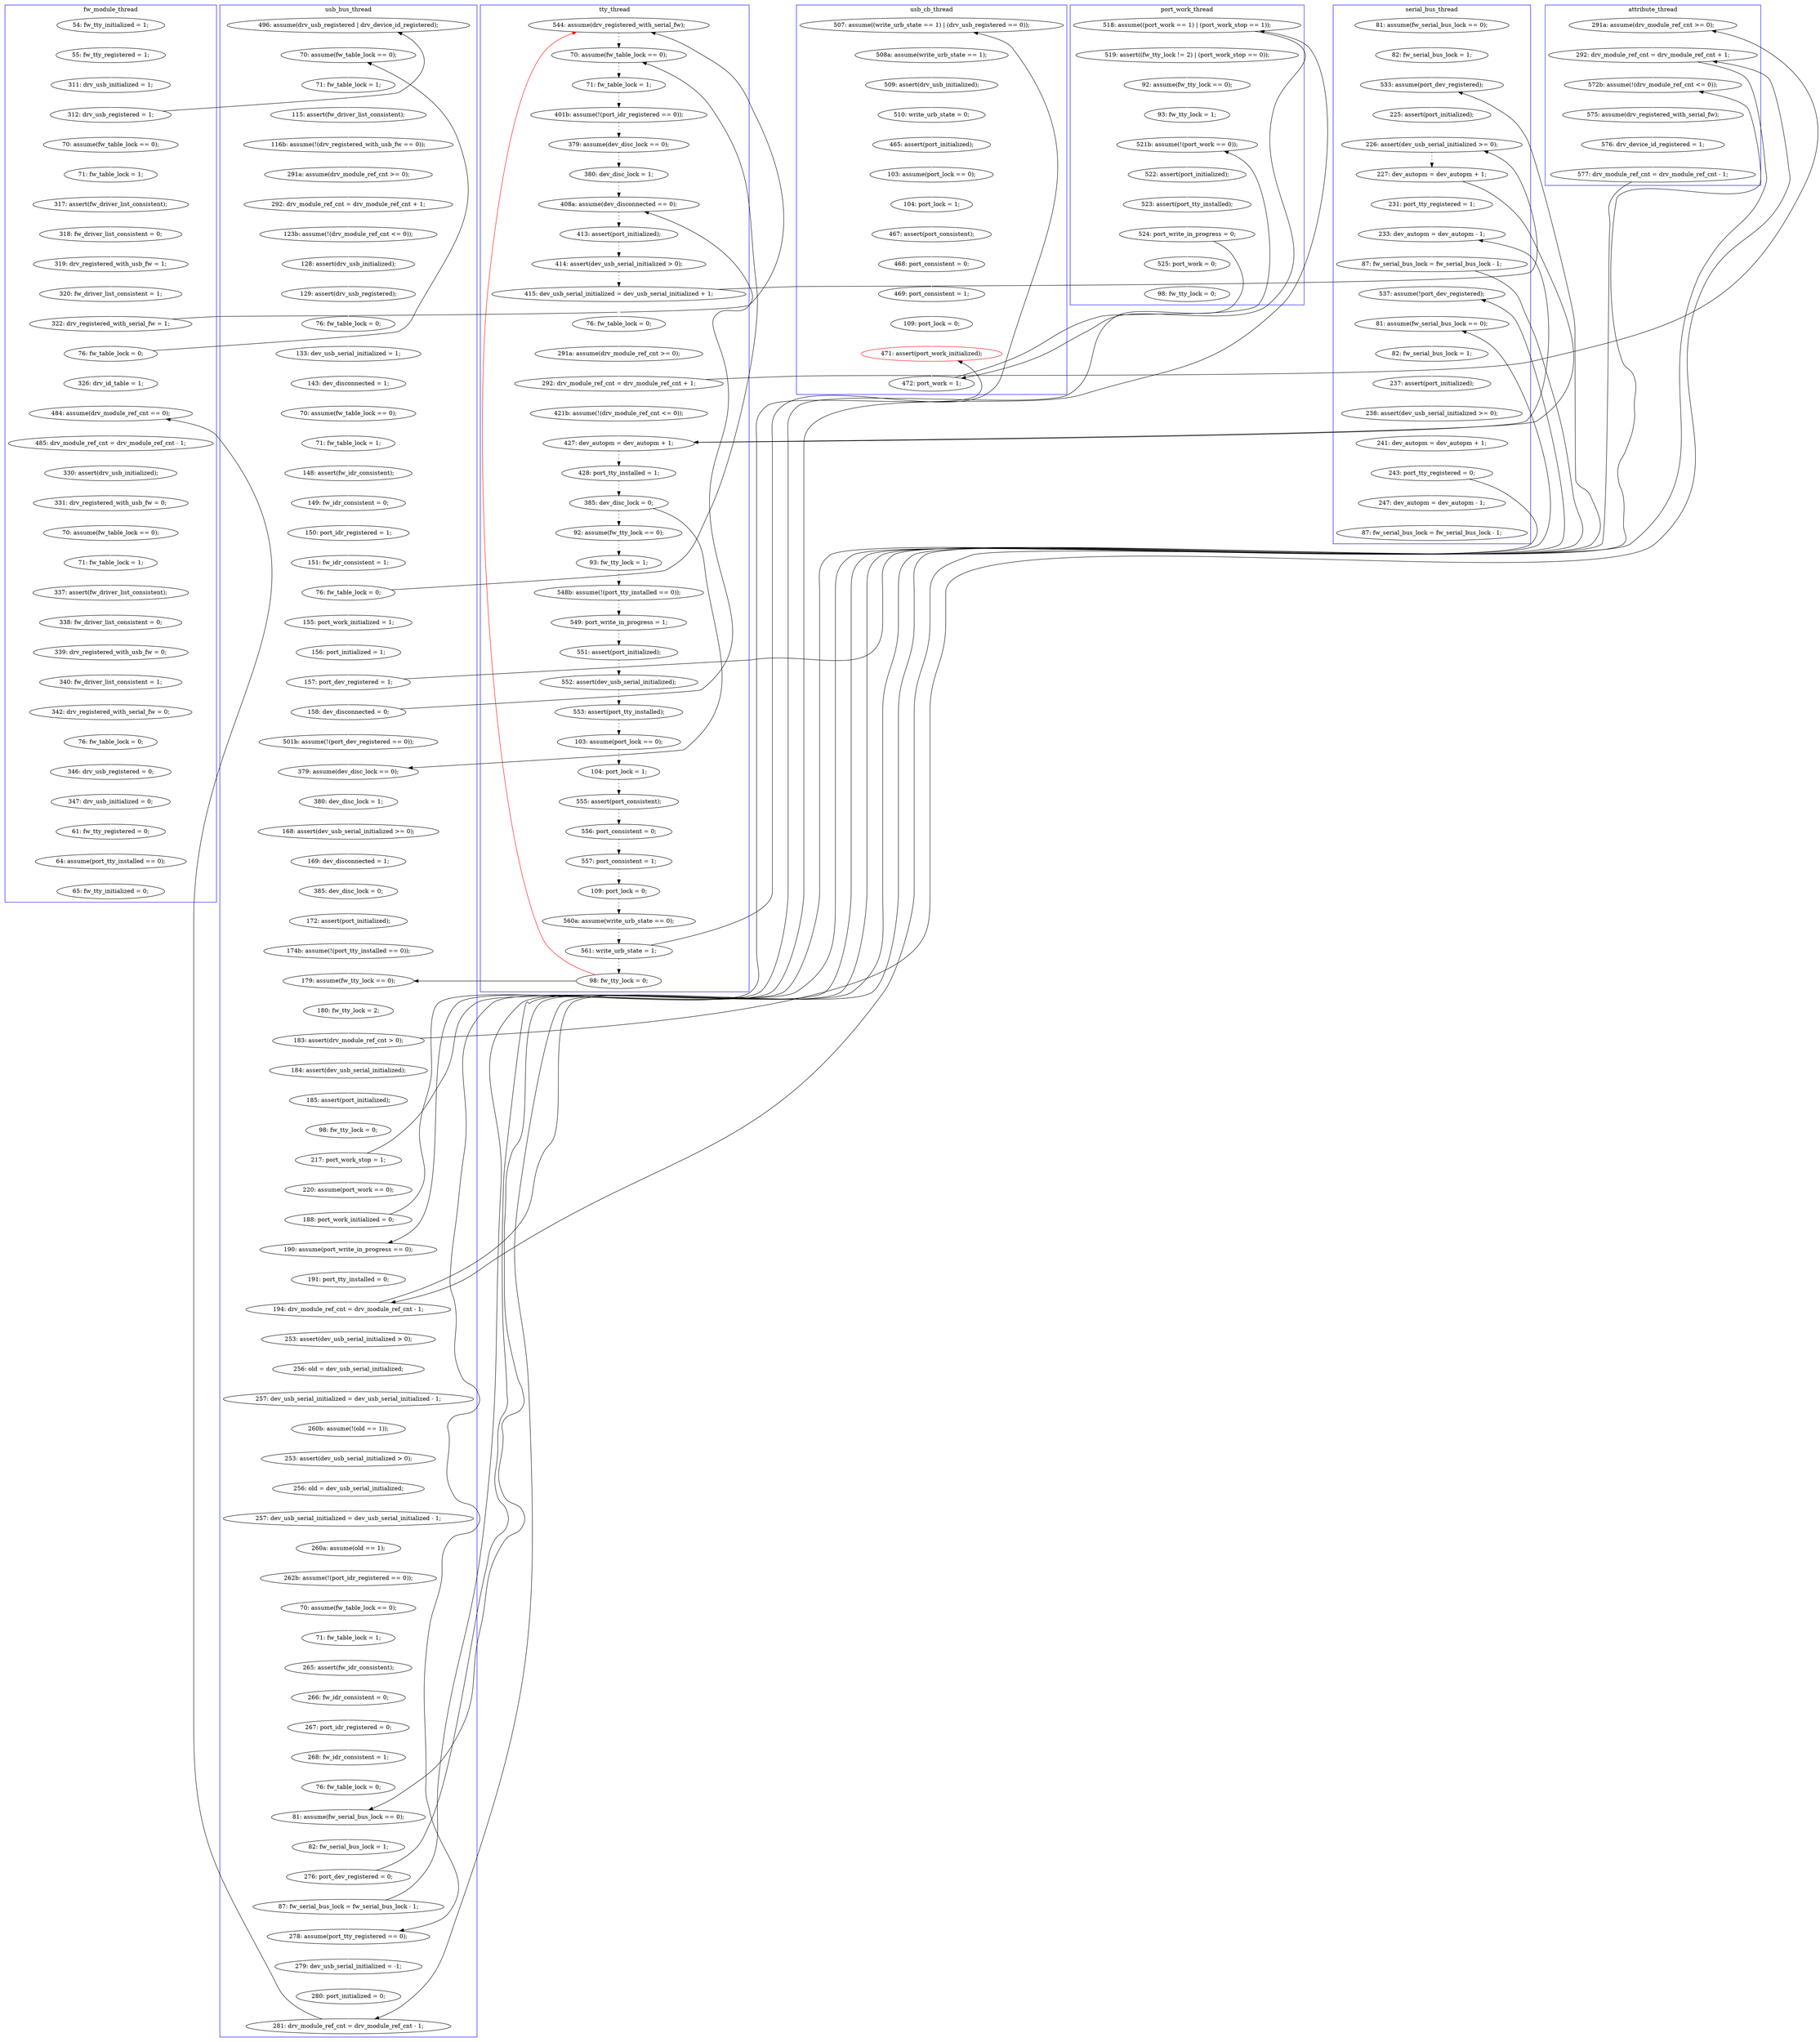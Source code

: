 digraph Counterexample {
	366 -> 367 [color = white, style = solid]
	341 -> 343 [color = black, style = solid, constraint = false]
	44 -> 47 [color = white, style = solid]
	356 -> 360 [color = black, style = solid, constraint = false]
	103 -> 108 [color = white, style = solid]
	418 -> 419 [color = white, style = solid]
	76 -> 77 [color = white, style = solid]
	362 -> 364 [color = white, style = solid]
	111 -> 112 [color = black, style = dotted]
	330 -> 363 [color = white, style = solid]
	228 -> 229 [color = white, style = solid]
	223 -> 232 [color = black, style = dotted]
	208 -> 209 [color = black, style = dotted]
	252 -> 253 [color = white, style = solid]
	317 -> 320 [color = white, style = solid]
	338 -> 339 [color = white, style = solid]
	284 -> 285 [color = white, style = solid]
	394 -> 395 [color = white, style = solid]
	149 -> 284 [color = black, style = solid, constraint = false]
	61 -> 63 [color = black, style = solid, constraint = false]
	377 -> 378 [color = white, style = solid]
	346 -> 360 [color = white, style = solid]
	209 -> 212 [color = black, style = dotted]
	249 -> 274 [color = white, style = solid]
	286 -> 287 [color = black, style = solid, constraint = false]
	324 -> 325 [color = white, style = solid]
	196 -> 197 [color = black, style = dotted]
	57 -> 102 [color = black, style = solid, constraint = false]
	173 -> 174 [color = white, style = solid]
	267 -> 277 [color = black, style = solid, constraint = false]
	160 -> 163 [color = white, style = solid]
	417 -> 418 [color = white, style = solid]
	108 -> 111 [color = black, style = solid, constraint = false]
	99 -> 101 [color = white, style = solid]
	47 -> 48 [color = white, style = solid]
	188 -> 338 [color = black, style = solid, constraint = false]
	72 -> 73 [color = white, style = solid]
	148 -> 149 [color = white, style = solid]
	397 -> 406 [color = white, style = solid]
	271 -> 274 [color = black, style = solid, constraint = false]
	331 -> 338 [color = white, style = solid]
	98 -> 99 [color = white, style = solid]
	119 -> 130 [color = black, style = dotted]
	343 -> 348 [color = white, style = solid]
	288 -> 289 [color = white, style = solid]
	286 -> 372 [color = white, style = solid]
	267 -> 269 [color = white, style = solid]
	311 -> 312 [color = white, style = solid]
	168 -> 169 [color = black, style = dotted]
	174 -> 177 [color = white, style = solid]
	73 -> 76 [color = white, style = solid]
	102 -> 111 [color = black, style = dotted]
	383 -> 393 [color = white, style = solid]
	168 -> 183 [color = black, style = solid, constraint = false]
	108 -> 116 [color = white, style = solid]
	143 -> 148 [color = white, style = solid]
	353 -> 354 [color = white, style = solid]
	118 -> 160 [color = black, style = solid, constraint = false]
	256 -> 257 [color = white, style = solid]
	321 -> 323 [color = white, style = solid]
	177 -> 178 [color = white, style = solid]
	355 -> 356 [color = white, style = solid]
	313 -> 315 [color = white, style = solid]
	328 -> 330 [color = white, style = solid]
	254 -> 255 [color = white, style = solid]
	285 -> 289 [color = black, style = solid, constraint = false]
	213 -> 214 [color = black, style = dotted]
	138 -> 139 [color = black, style = dotted]
	326 -> 331 [color = white, style = solid]
	315 -> 317 [color = white, style = solid]
	289 -> 293 [color = white, style = solid]
	268 -> 271 [color = white, style = solid]
	269 -> 275 [color = white, style = solid]
	274 -> 277 [color = white, style = solid]
	367 -> 377 [color = white, style = solid]
	361 -> 362 [color = white, style = solid]
	255 -> 285 [color = black, style = solid, constraint = false]
	304 -> 328 [color = white, style = solid]
	118 -> 120 [color = white, style = solid]
	117 -> 118 [color = white, style = solid]
	223 -> 225 [color = black, style = solid, constraint = false]
	50 -> 52 [color = white, style = solid]
	51 -> 63 [color = white, style = solid]
	378 -> 382 [color = white, style = solid]
	265 -> 267 [color = black, style = solid, constraint = false]
	212 -> 213 [color = black, style = dotted]
	140 -> 164 [color = black, style = solid, constraint = false]
	219 -> 222 [color = black, style = dotted]
	44 -> 51 [color = black, style = solid, constraint = false]
	203 -> 204 [color = black, style = dotted]
	64 -> 66 [color = white, style = solid]
	372 -> 389 [color = white, style = solid]
	276 -> 280 [color = white, style = solid]
	201 -> 203 [color = black, style = dotted]
	242 -> 243 [color = white, style = solid]
	409 -> 411 [color = white, style = solid]
	163 -> 164 [color = white, style = solid]
	393 -> 394 [color = white, style = solid]
	364 -> 366 [color = black, style = solid, constraint = false]
	66 -> 68 [color = white, style = solid]
	54 -> 56 [color = white, style = solid]
	320 -> 321 [color = white, style = solid]
	339 -> 341 [color = white, style = solid]
	360 -> 361 [color = white, style = solid]
	396 -> 397 [color = white, style = solid]
	392 -> 404 [color = white, style = solid]
	137 -> 138 [color = black, style = dotted]
	271 -> 287 [color = white, style = solid]
	232 -> 253 [color = black, style = solid, constraint = false]
	130 -> 131 [color = black, style = dotted]
	131 -> 137 [color = black, style = dotted]
	152 -> 168 [color = white, style = solid]
	382 -> 383 [color = white, style = solid]
	205 -> 208 [color = black, style = dotted]
	243 -> 249 [color = white, style = solid]
	149 -> 152 [color = white, style = solid]
	37 -> 38 [color = white, style = solid]
	120 -> 137 [color = black, style = solid, constraint = false]
	194 -> 252 [color = white, style = solid]
	48 -> 50 [color = white, style = solid]
	323 -> 324 [color = white, style = solid]
	260 -> 265 [color = white, style = solid]
	325 -> 326 [color = white, style = solid]
	63 -> 64 [color = white, style = solid]
	38 -> 42 [color = white, style = solid]
	280 -> 281 [color = white, style = solid]
	56 -> 57 [color = white, style = solid]
	169 -> 172 [color = black, style = dotted]
	61 -> 134 [color = white, style = solid]
	165 -> 168 [color = black, style = solid, constraint = false]
	234 -> 238 [color = white, style = solid]
	232 -> 102 [color = red, style = solid, constraint = false]
	81 -> 83 [color = white, style = solid]
	238 -> 239 [color = white, style = solid]
	120 -> 123 [color = white, style = solid]
	165 -> 182 [color = white, style = solid]
	277 -> 280 [color = black, style = solid, constraint = false]
	94 -> 98 [color = white, style = solid]
	112 -> 119 [color = black, style = dotted]
	123 -> 173 [color = white, style = solid]
	197 -> 200 [color = black, style = dotted]
	90 -> 93 [color = white, style = solid]
	293 -> 294 [color = white, style = solid]
	346 -> 348 [color = black, style = solid, constraint = false]
	349 -> 353 [color = white, style = solid]
	192 -> 194 [color = white, style = solid]
	285 -> 304 [color = white, style = solid]
	229 -> 234 [color = white, style = solid]
	93 -> 94 [color = white, style = solid]
	52 -> 54 [color = white, style = solid]
	222 -> 223 [color = black, style = dotted]
	178 -> 192 [color = white, style = solid]
	239 -> 241 [color = white, style = solid]
	312 -> 313 [color = white, style = solid]
	139 -> 140 [color = black, style = dotted]
	356 -> 392 [color = white, style = solid]
	101 -> 103 [color = white, style = solid]
	257 -> 260 [color = white, style = solid]
	140 -> 143 [color = white, style = solid]
	172 -> 173 [color = black, style = solid, constraint = false]
	156 -> 157 [color = white, style = solid]
	295 -> 297 [color = white, style = solid]
	83 -> 90 [color = white, style = solid]
	341 -> 346 [color = white, style = solid]
	188 -> 343 [color = white, style = solid]
	282 -> 286 [color = white, style = solid]
	204 -> 205 [color = black, style = dotted]
	214 -> 219 [color = black, style = dotted]
	253 -> 254 [color = white, style = solid]
	68 -> 72 [color = white, style = solid]
	289 -> 304 [color = black, style = solid, constraint = false]
	225 -> 227 [color = white, style = solid]
	157 -> 160 [color = white, style = solid]
	265 -> 268 [color = white, style = solid]
	411 -> 417 [color = white, style = solid]
	183 -> 188 [color = white, style = solid]
	275 -> 276 [color = white, style = solid]
	200 -> 201 [color = black, style = dotted]
	42 -> 44 [color = white, style = solid]
	348 -> 349 [color = white, style = solid]
	395 -> 396 [color = white, style = solid]
	281 -> 282 [color = white, style = solid]
	182 -> 183 [color = white, style = solid]
	241 -> 242 [color = white, style = solid]
	78 -> 81 [color = white, style = solid]
	354 -> 355 [color = white, style = solid]
	363 -> 364 [color = black, style = solid, constraint = false]
	57 -> 61 [color = white, style = solid]
	172 -> 196 [color = black, style = dotted]
	255 -> 256 [color = white, style = solid]
	77 -> 78 [color = white, style = solid]
	294 -> 295 [color = white, style = solid]
	164 -> 165 [color = black, style = dotted]
	227 -> 228 [color = white, style = solid]
	134 -> 366 [color = white, style = solid]
	297 -> 311 [color = white, style = solid]
	116 -> 117 [color = white, style = solid]
	287 -> 288 [color = white, style = solid]
	406 -> 409 [color = white, style = solid]
	subgraph cluster1 {
		label = fw_module_thread
		color = blue
		382  [label = "70: assume(fw_table_lock == 0);"]
		56  [label = "320: fw_driver_list_consistent = 1;"]
		393  [label = "337: assert(fw_driver_list_consistent);"]
		409  [label = "346: drv_usb_registered = 0;"]
		378  [label = "331: drv_registered_with_usb_fw = 0;"]
		37  [label = "54: fw_tty_initialized = 1;"]
		50  [label = "317: assert(fw_driver_list_consistent);"]
		48  [label = "71: fw_table_lock = 1;"]
		52  [label = "318: fw_driver_list_consistent = 0;"]
		134  [label = "326: drv_id_table = 1;"]
		366  [label = "484: assume(drv_module_ref_cnt == 0);"]
		57  [label = "322: drv_registered_with_serial_fw = 1;"]
		396  [label = "340: fw_driver_list_consistent = 1;"]
		377  [label = "330: assert(drv_usb_initialized);"]
		395  [label = "339: drv_registered_with_usb_fw = 0;"]
		418  [label = "64: assume(port_tty_installed == 0);"]
		406  [label = "76: fw_table_lock = 0;"]
		411  [label = "347: drv_usb_initialized = 0;"]
		38  [label = "55: fw_tty_registered = 1;"]
		47  [label = "70: assume(fw_table_lock == 0);"]
		417  [label = "61: fw_tty_registered = 0;"]
		42  [label = "311: drv_usb_initialized = 1;"]
		61  [label = "76: fw_table_lock = 0;"]
		44  [label = "312: drv_usb_registered = 1;"]
		397  [label = "342: drv_registered_with_serial_fw = 0;"]
		367  [label = "485: drv_module_ref_cnt = drv_module_ref_cnt - 1;"]
		394  [label = "338: fw_driver_list_consistent = 0;"]
		419  [label = "65: fw_tty_initialized = 0;"]
		54  [label = "319: drv_registered_with_usb_fw = 1;"]
		383  [label = "71: fw_table_lock = 1;"]
	}
	subgraph cluster5 {
		label = attribute_thread
		color = blue
		285  [label = "292: drv_module_ref_cnt = drv_module_ref_cnt + 1;"]
		330  [label = "576: drv_device_id_registered = 1;"]
		304  [label = "572b: assume(!(drv_module_ref_cnt <= 0));"]
		328  [label = "575: assume(drv_registered_with_serial_fw);"]
		284  [label = "291a: assume(drv_module_ref_cnt >= 0);"]
		363  [label = "577: drv_module_ref_cnt = drv_module_ref_cnt - 1;"]
	}
	subgraph cluster3 {
		label = serial_bus_thread
		color = blue
		349  [label = "82: fw_serial_bus_lock = 1;"]
		164  [label = "226: assert(dev_usb_serial_initialized >= 0);"]
		356  [label = "243: port_tty_registered = 0;"]
		355  [label = "241: dev_autopm = dev_autopm + 1;"]
		183  [label = "233: dev_autopm = dev_autopm - 1;"]
		354  [label = "238: assert(dev_usb_serial_initialized >= 0);"]
		392  [label = "247: dev_autopm = dev_autopm - 1;"]
		165  [label = "227: dev_autopm = dev_autopm + 1;"]
		404  [label = "87: fw_serial_bus_lock = fw_serial_bus_lock - 1;"]
		182  [label = "231: port_tty_registered = 1;"]
		353  [label = "237: assert(port_initialized);"]
		343  [label = "537: assume(!port_dev_registered);"]
		348  [label = "81: assume(fw_serial_bus_lock == 0);"]
		157  [label = "82: fw_serial_bus_lock = 1;"]
		156  [label = "81: assume(fw_serial_bus_lock == 0);"]
		188  [label = "87: fw_serial_bus_lock = fw_serial_bus_lock - 1;"]
		160  [label = "533: assume(port_dev_registered);"]
		163  [label = "225: assert(port_initialized);"]
	}
	subgraph cluster6 {
		label = usb_cb_thread
		color = blue
		225  [label = "507: assume((write_urb_state == 1) | (drv_usb_registered == 0));"]
		229  [label = "510: write_urb_state = 0;"]
		238  [label = "103: assume(port_lock == 0);"]
		227  [label = "508a: assume(write_urb_state == 1);"]
		241  [label = "467: assert(port_consistent);"]
		243  [label = "469: port_consistent = 1;"]
		242  [label = "468: port_consistent = 0;"]
		249  [label = "109: port_lock = 0;"]
		228  [label = "509: assert(drv_usb_initialized);"]
		274  [label = "471: assert(port_work_initialized);", color = red]
		277  [label = "472: port_work = 1;"]
		239  [label = "104: port_lock = 1;"]
		234  [label = "465: assert(port_initialized);"]
	}
	subgraph cluster7 {
		label = port_work_thread
		color = blue
		280  [label = "521b: assume(!(port_work == 0));"]
		267  [label = "518: assume((port_work == 1) | (port_work_stop == 1));"]
		269  [label = "519: assert((fw_tty_lock != 2) | (port_work_stop == 0));"]
		389  [label = "98: fw_tty_lock = 0;"]
		282  [label = "523: assert(port_tty_installed);"]
		372  [label = "525: port_work = 0;"]
		281  [label = "522: assert(port_initialized);"]
		286  [label = "524: port_write_in_progress = 0;"]
		276  [label = "93: fw_tty_lock = 1;"]
		275  [label = "92: assume(fw_tty_lock == 0);"]
	}
	subgraph cluster4 {
		label = tty_thread
		color = blue
		102  [label = "544: assume(drv_registered_with_serial_fw);"]
		119  [label = "401b: assume(!(port_idr_registered == 0));"]
		143  [label = "76: fw_table_lock = 0;"]
		208  [label = "103: assume(port_lock == 0);"]
		223  [label = "561: write_urb_state = 1;"]
		203  [label = "551: assert(port_initialized);"]
		205  [label = "553: assert(port_tty_installed);"]
		209  [label = "104: port_lock = 1;"]
		111  [label = "70: assume(fw_table_lock == 0);"]
		148  [label = "291a: assume(drv_module_ref_cnt >= 0);"]
		130  [label = "379: assume(dev_disc_lock == 0);"]
		232  [label = "98: fw_tty_lock = 0;"]
		212  [label = "555: assert(port_consistent);"]
		172  [label = "385: dev_disc_lock = 0;"]
		219  [label = "109: port_lock = 0;"]
		214  [label = "557: port_consistent = 1;"]
		196  [label = "92: assume(fw_tty_lock == 0);"]
		139  [label = "414: assert(dev_usb_serial_initialized > 0);"]
		197  [label = "93: fw_tty_lock = 1;"]
		213  [label = "556: port_consistent = 0;"]
		137  [label = "408a: assume(dev_disconnected == 0);"]
		169  [label = "428: port_tty_installed = 1;"]
		131  [label = "380: dev_disc_lock = 1;"]
		204  [label = "552: assert(dev_usb_serial_initialized);"]
		201  [label = "549: port_write_in_progress = 1;"]
		222  [label = "560a: assume(write_urb_state == 0);"]
		138  [label = "413: assert(port_initialized);"]
		112  [label = "71: fw_table_lock = 1;"]
		168  [label = "427: dev_autopm = dev_autopm + 1;"]
		152  [label = "421b: assume(!(drv_module_ref_cnt <= 0));"]
		140  [label = "415: dev_usb_serial_initialized = dev_usb_serial_initialized + 1;"]
		149  [label = "292: drv_module_ref_cnt = drv_module_ref_cnt + 1;"]
		200  [label = "548b: assume(!(port_tty_installed == 0));"]
	}
	subgraph cluster2 {
		label = usb_bus_thread
		color = blue
		94  [label = "71: fw_table_lock = 1;"]
		81  [label = "76: fw_table_lock = 0;"]
		252  [label = "174b: assume(!(port_tty_installed == 0));"]
		83  [label = "133: dev_usb_serial_initialized = 1;"]
		320  [label = "70: assume(fw_table_lock == 0);"]
		364  [label = "281: drv_module_ref_cnt = drv_module_ref_cnt - 1;"]
		98  [label = "148: assert(fw_idr_consistent);"]
		253  [label = "179: assume(fw_tty_lock == 0);"]
		297  [label = "260b: assume(!(old == 1));"]
		361  [label = "279: dev_usb_serial_initialized = -1;"]
		338  [label = "81: assume(fw_serial_bus_lock == 0);"]
		192  [label = "385: dev_disc_lock = 0;"]
		194  [label = "172: assert(port_initialized);"]
		177  [label = "168: assert(dev_usb_serial_initialized >= 0);"]
		311  [label = "253: assert(dev_usb_serial_initialized > 0);"]
		72  [label = "291a: assume(drv_module_ref_cnt >= 0);"]
		271  [label = "188: port_work_initialized = 0;"]
		362  [label = "280: port_initialized = 0;"]
		325  [label = "267: port_idr_registered = 0;"]
		66  [label = "115: assert(fw_driver_list_consistent);"]
		77  [label = "128: assert(drv_usb_initialized);"]
		120  [label = "158: dev_disconnected = 0;"]
		76  [label = "123b: assume(!(drv_module_ref_cnt <= 0));"]
		341  [label = "276: port_dev_registered = 0;"]
		108  [label = "76: fw_table_lock = 0;"]
		317  [label = "262b: assume(!(port_idr_registered == 0));"]
		254  [label = "180: fw_tty_lock = 2;"]
		116  [label = "155: port_work_initialized = 1;"]
		294  [label = "256: old = dev_usb_serial_initialized;"]
		99  [label = "149: fw_idr_consistent = 0;"]
		123  [label = "501b: assume(!(port_dev_registered == 0));"]
		93  [label = "70: assume(fw_table_lock == 0);"]
		289  [label = "194: drv_module_ref_cnt = drv_module_ref_cnt - 1;"]
		326  [label = "268: fw_idr_consistent = 1;"]
		293  [label = "253: assert(dev_usb_serial_initialized > 0);"]
		73  [label = "292: drv_module_ref_cnt = drv_module_ref_cnt + 1;"]
		64  [label = "71: fw_table_lock = 1;"]
		287  [label = "190: assume(port_write_in_progress == 0);"]
		295  [label = "257: dev_usb_serial_initialized = dev_usb_serial_initialized - 1;"]
		321  [label = "71: fw_table_lock = 1;"]
		346  [label = "87: fw_serial_bus_lock = fw_serial_bus_lock - 1;"]
		324  [label = "266: fw_idr_consistent = 0;"]
		117  [label = "156: port_initialized = 1;"]
		257  [label = "185: assert(port_initialized);"]
		360  [label = "278: assume(port_tty_registered == 0);"]
		78  [label = "129: assert(drv_usb_registered);"]
		265  [label = "217: port_work_stop = 1;"]
		101  [label = "150: port_idr_registered = 1;"]
		103  [label = "151: fw_idr_consistent = 1;"]
		268  [label = "220: assume(port_work == 0);"]
		331  [label = "76: fw_table_lock = 0;"]
		256  [label = "184: assert(dev_usb_serial_initialized);"]
		173  [label = "379: assume(dev_disc_lock == 0);"]
		118  [label = "157: port_dev_registered = 1;"]
		255  [label = "183: assert(drv_module_ref_cnt > 0);"]
		178  [label = "169: dev_disconnected = 1;"]
		68  [label = "116b: assume(!(drv_registered_with_usb_fw == 0));"]
		174  [label = "380: dev_disc_lock = 1;"]
		323  [label = "265: assert(fw_idr_consistent);"]
		312  [label = "256: old = dev_usb_serial_initialized;"]
		260  [label = "98: fw_tty_lock = 0;"]
		313  [label = "257: dev_usb_serial_initialized = dev_usb_serial_initialized - 1;"]
		63  [label = "70: assume(fw_table_lock == 0);"]
		288  [label = "191: port_tty_installed = 0;"]
		51  [label = "496: assume(drv_usb_registered | drv_device_id_registered);"]
		339  [label = "82: fw_serial_bus_lock = 1;"]
		315  [label = "260a: assume(old == 1);"]
		90  [label = "143: dev_disconnected = 1;"]
	}
}